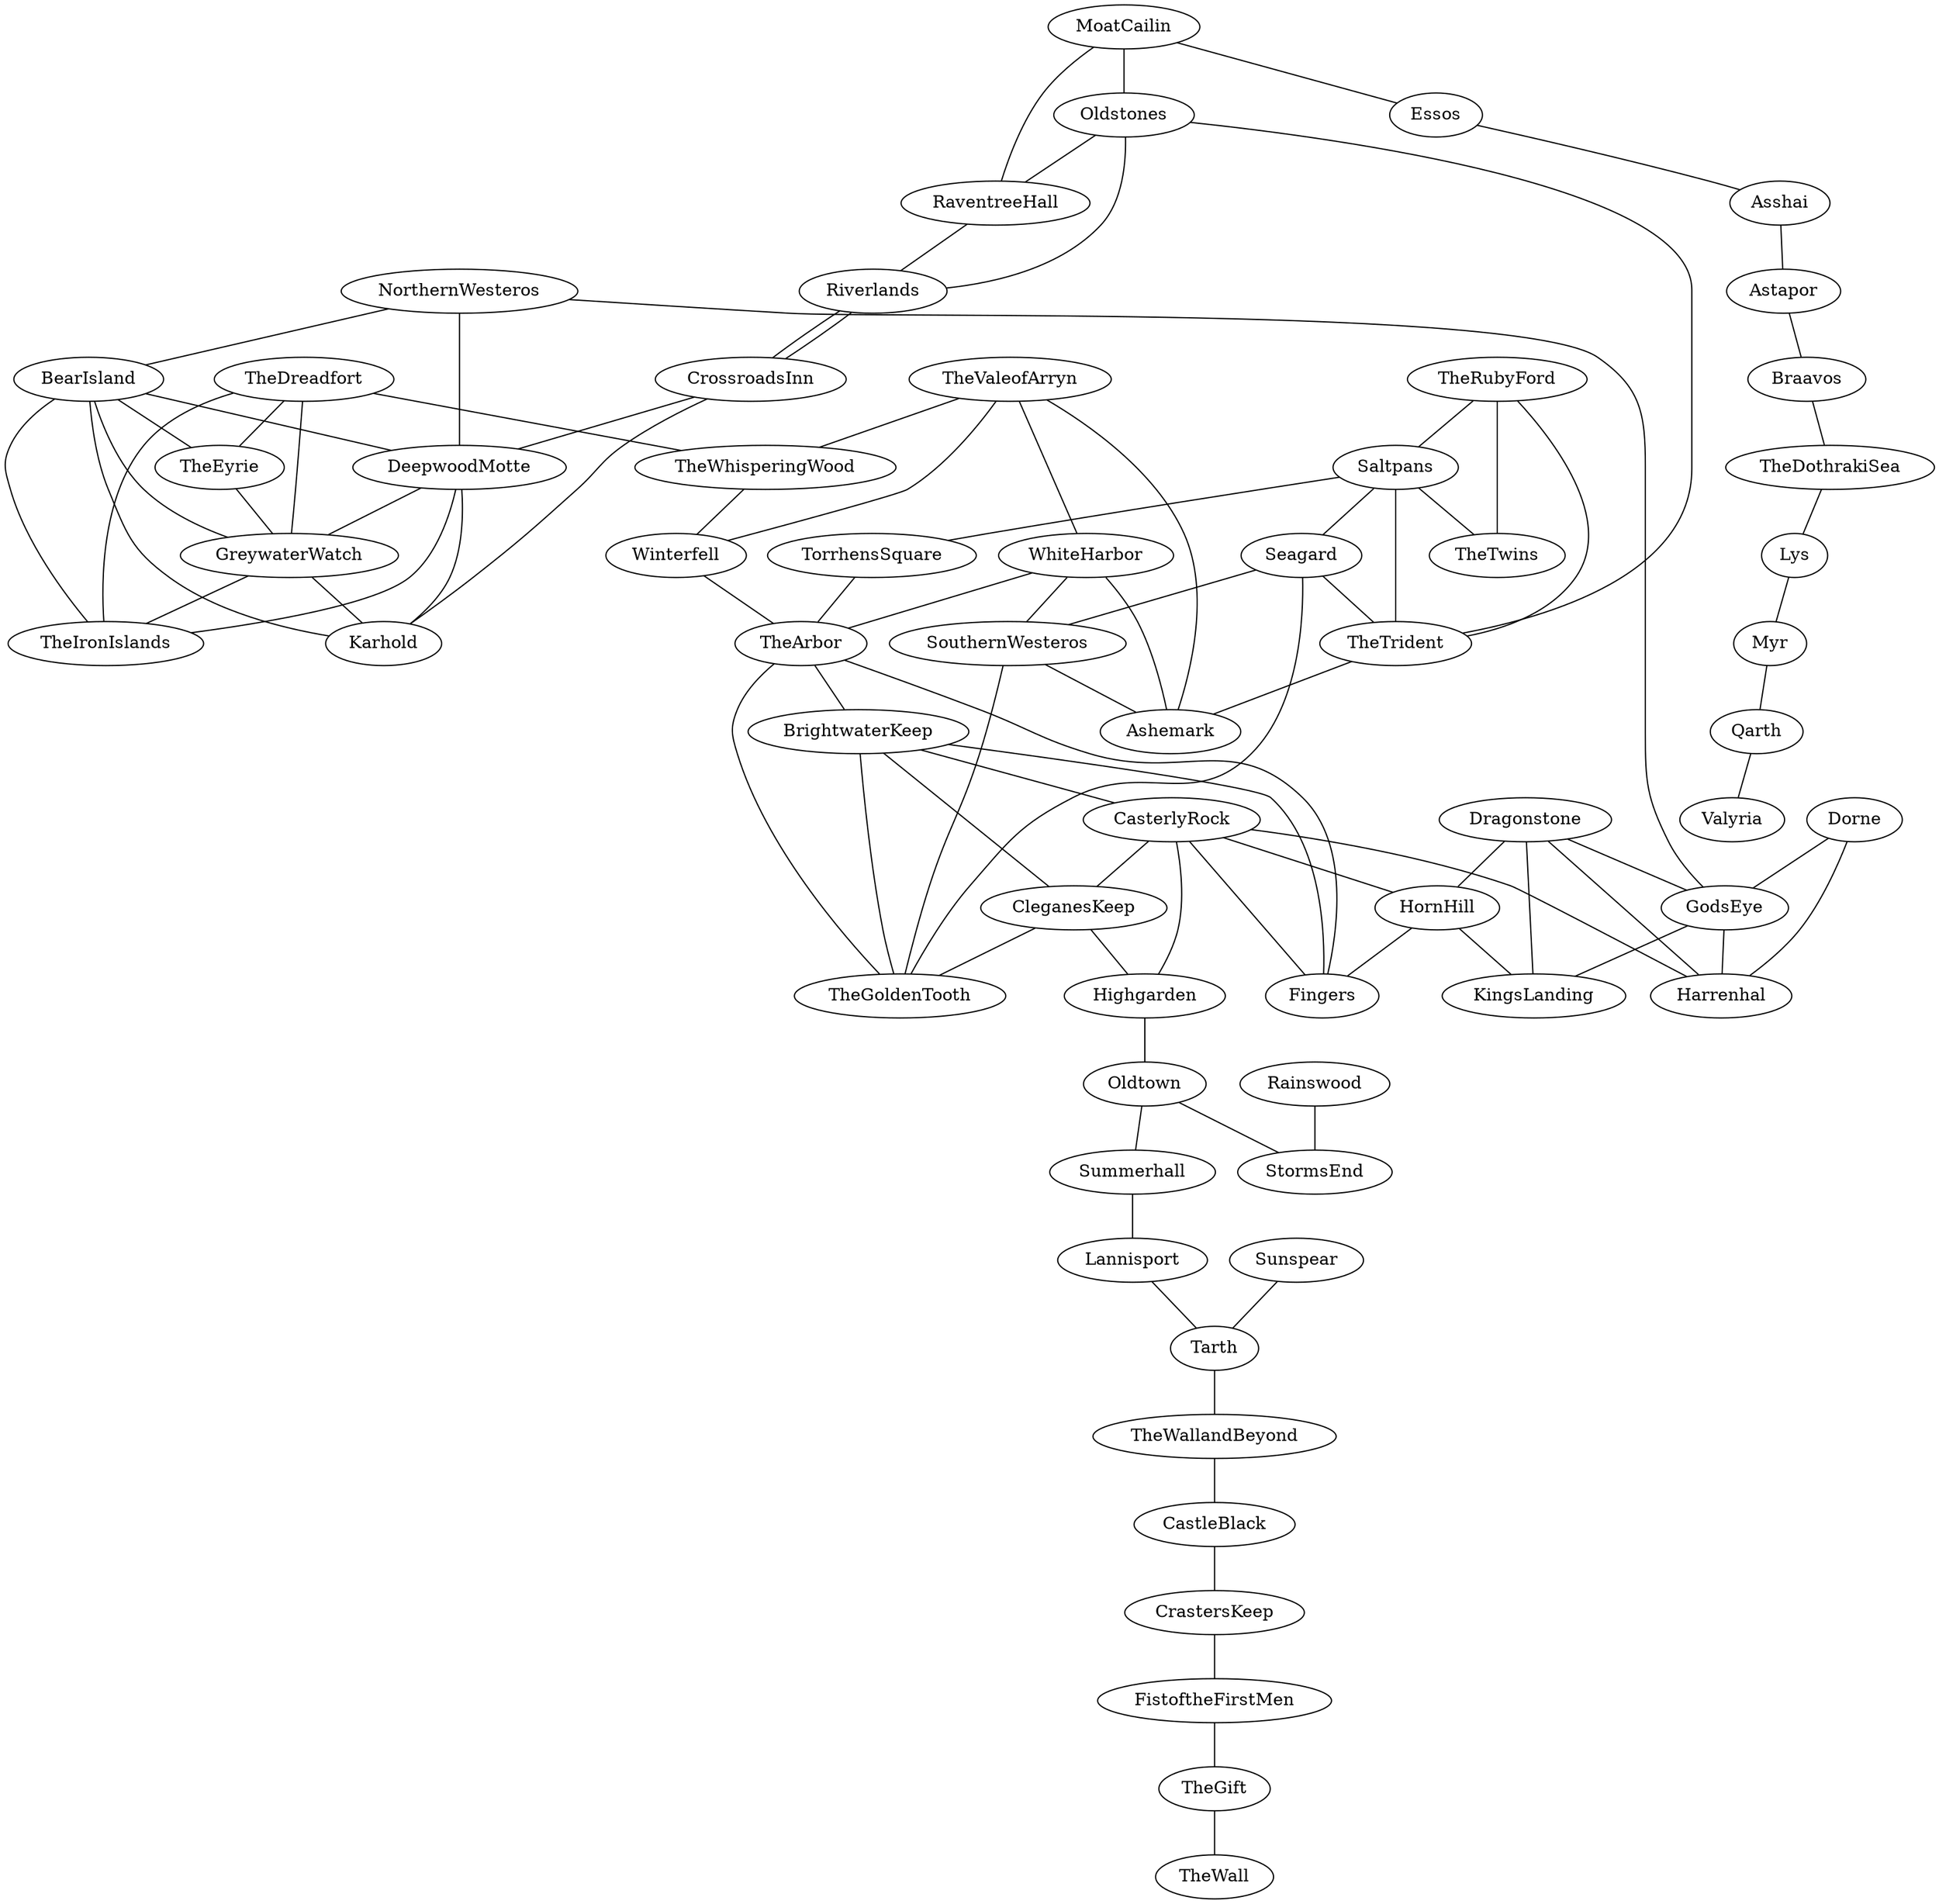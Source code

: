 graph{
NorthernWesteros -- DeepwoodMotte
NorthernWesteros -- BearIsland
NorthernWesteros -- GodsEye
BearIsland -- TheEyrie
BearIsland -- GreywaterWatch
BearIsland -- TheIronIslands
BearIsland -- Karhold
BearIsland -- DeepwoodMotte 
CrossroadsInn -- Karhold
CrossroadsInn -- DeepwoodMotte
CrossroadsInn -- Riverlands
DeepwoodMotte -- Karhold
DeepwoodMotte -- GreywaterWatch
DeepwoodMotte -- TheIronIslands
TheDreadfort -- TheEyrie
TheDreadfort -- GreywaterWatch
TheDreadfort -- TheIronIslands
TheDreadfort -- TheWhisperingWood
TheEyrie -- GreywaterWatch
GreywaterWatch -- TheIronIslands
GreywaterWatch -- Karhold
MoatCailin -- RaventreeHall
MoatCailin -- Oldstones
Oldstones -- RaventreeHall
Oldstones -- Riverlands
Oldstones -- TheTrident
RaventreeHall -- Riverlands
Riverlands -- CrossroadsInn
TheRubyFord -- Saltpans
TheRubyFord -- TheTwins
TheRubyFord -- TheTrident
Saltpans -- TorrhensSquare
Saltpans -- TheTwins
Saltpans -- Seagard
Saltpans -- TheTrident
Seagard -- TheTrident
Seagard -- TheGoldenTooth
Seagard -- SouthernWesteros
TorrhensSquare -- TheArbor
TheTrident -- Ashemark
TheValeofArryn -- TheWhisperingWood
TheValeofArryn -- Winterfell
TheValeofArryn -- WhiteHarbor
TheValeofArryn -- Ashemark
TheWhisperingWood -- Winterfell
WhiteHarbor -- Ashemark
WhiteHarbor -- SouthernWesteros
WhiteHarbor -- TheArbor
Winterfell -- TheArbor
SouthernWesteros -- Ashemark
SouthernWesteros -- TheGoldenTooth
TheArbor -- Fingers
TheArbor -- BrightwaterKeep
TheArbor -- TheGoldenTooth
BrightwaterKeep -- Fingers
BrightwaterKeep -- TheGoldenTooth
BrightwaterKeep -- CleganesKeep
BrightwaterKeep -- CasterlyRock
CasterlyRock -- CleganesKeep
CasterlyRock -- Harrenhal
CasterlyRock -- Highgarden
CasterlyRock -- HornHill
CasterlyRock -- Fingers
CleganesKeep -- TheGoldenTooth
CleganesKeep -- Highgarden
Dragonstone -- GodsEye
Dragonstone -- Harrenhal
Dragonstone -- HornHill
Dragonstone -- KingsLanding
Dorne -- GodsEye
Dorne -- Harrenhal
GodsEye -- Harrenhal
GodsEye -- KingsLanding
Highgarden -- Oldtown
HornHill -- Fingers
HornHill -- KingsLanding
Summerhall -- Lannisport
Lannisport -- Tarth
Oldtown -- Summerhall
Oldtown -- StormsEnd
Rainswood -- StormsEnd
Sunspear -- Tarth
Tarth -- TheWallandBeyond
TheWallandBeyond -- CastleBlack
CastleBlack -- CrastersKeep
CrastersKeep -- FistoftheFirstMen
FistoftheFirstMen -- TheGift
TheGift -- TheWall
MoatCailin -- Essos
Essos -- Asshai
Asshai -- Astapor
Astapor -- Braavos
Braavos -- TheDothrakiSea
TheDothrakiSea -- Lys
Lys -- Myr
Myr -- Qarth
Qarth -- Valyria
}
